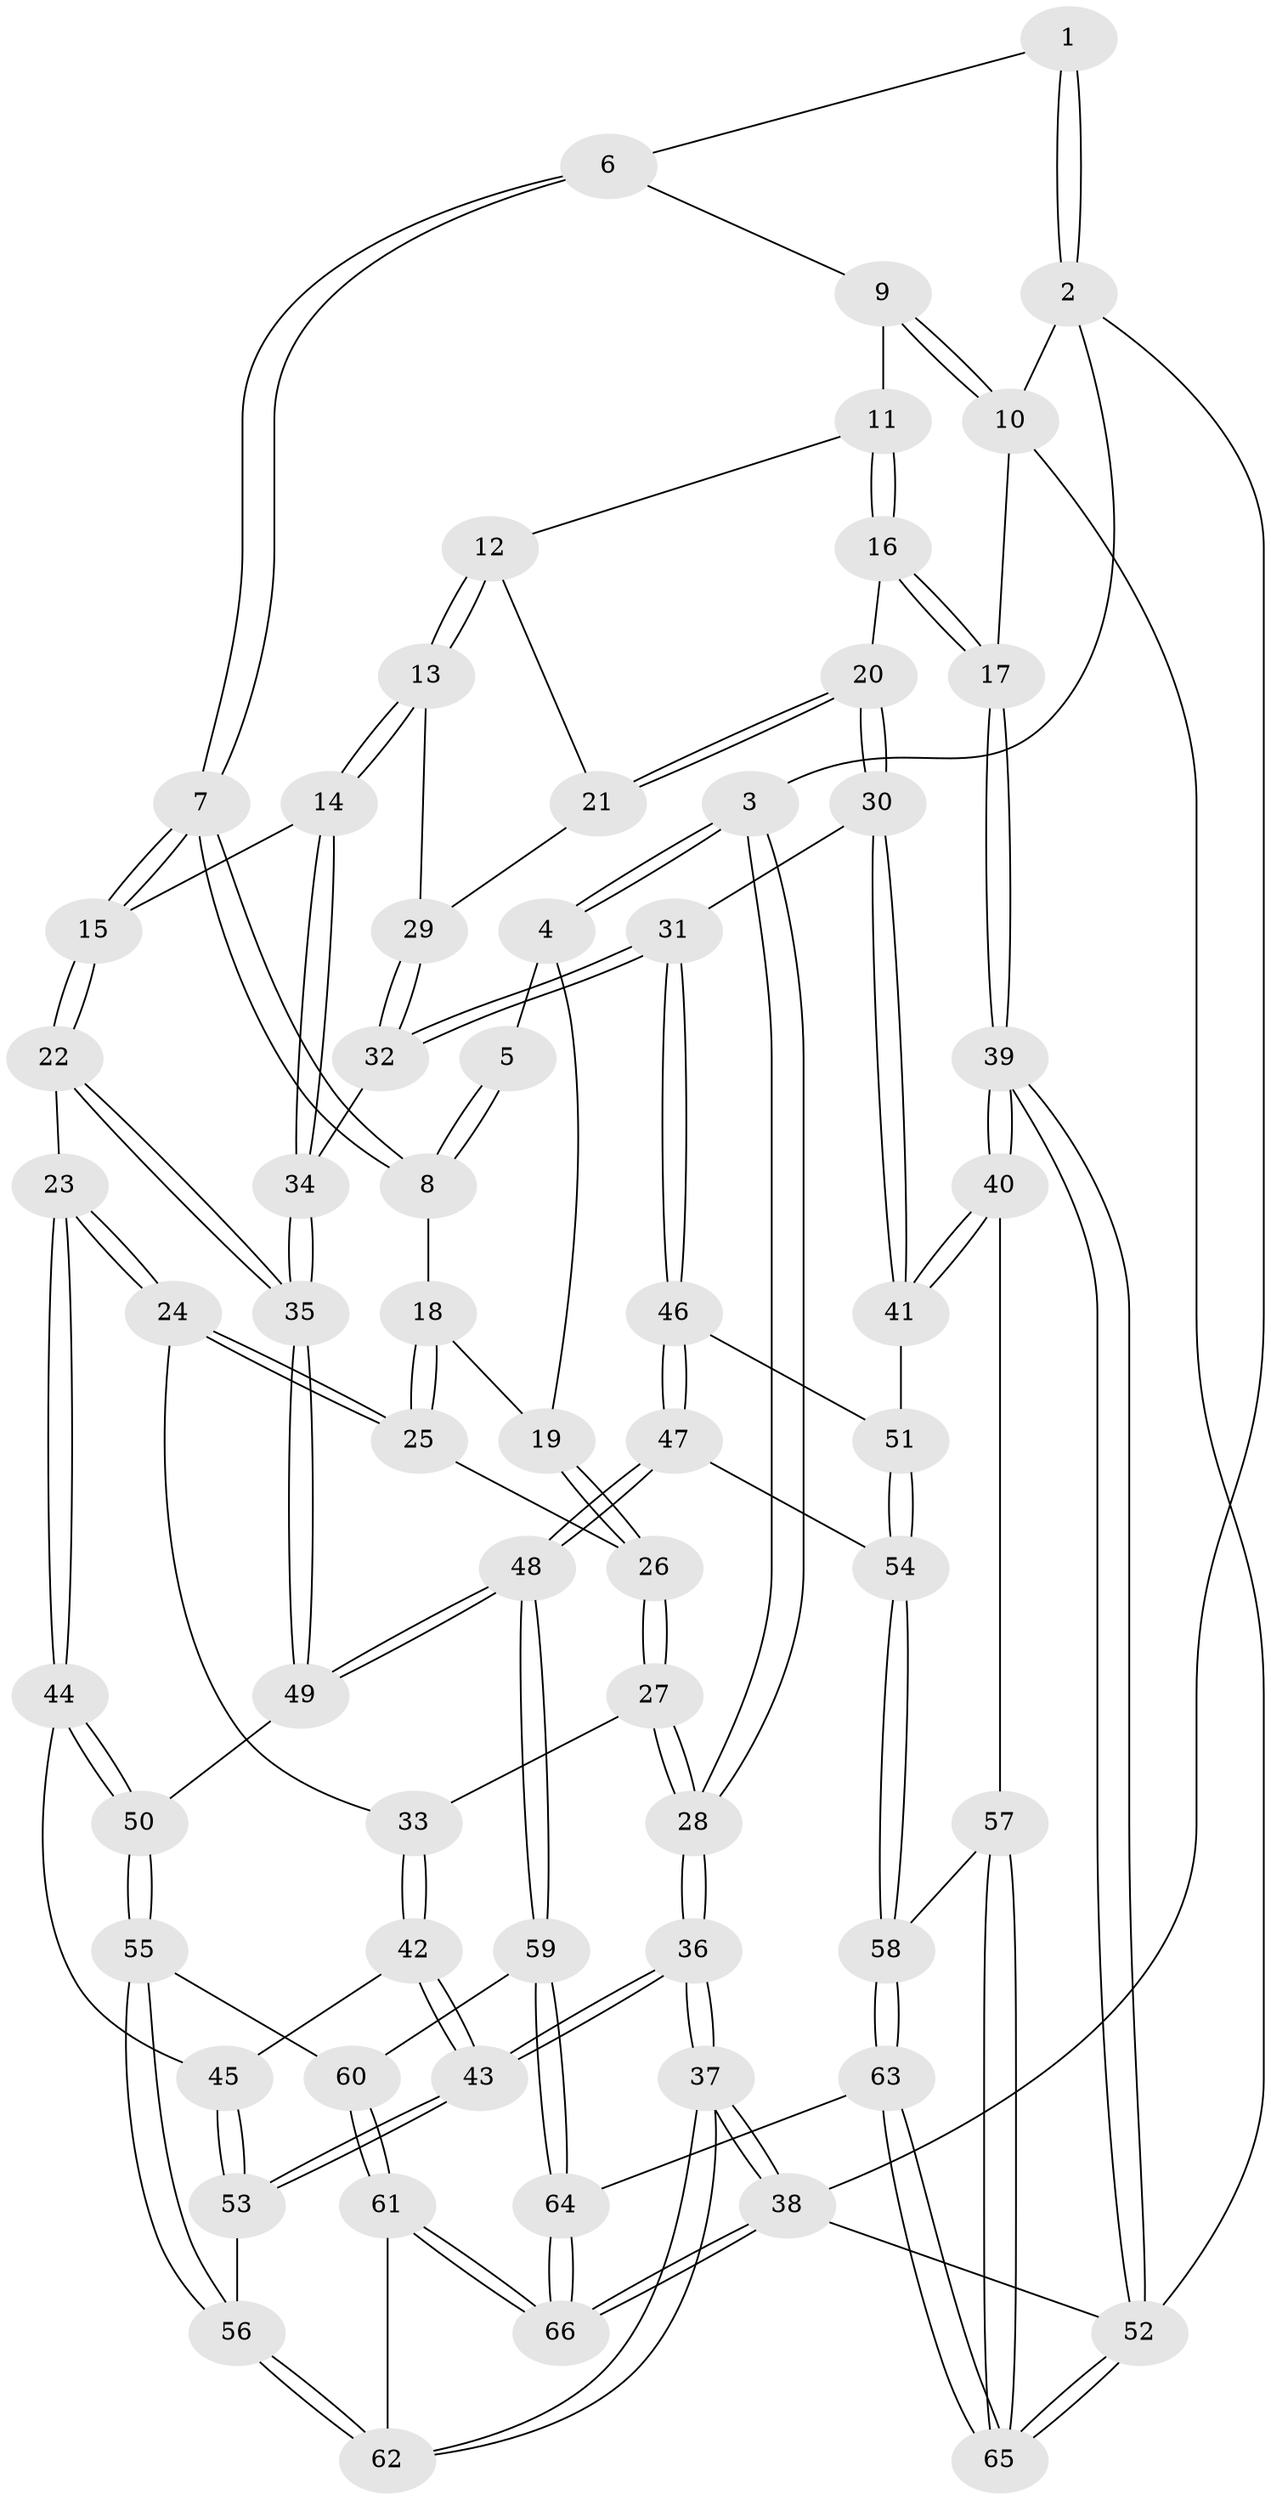 // coarse degree distribution, {4: 0.43243243243243246, 5: 0.35135135135135137, 6: 0.13513513513513514, 3: 0.08108108108108109}
// Generated by graph-tools (version 1.1) at 2025/24/03/03/25 07:24:36]
// undirected, 66 vertices, 162 edges
graph export_dot {
graph [start="1"]
  node [color=gray90,style=filled];
  1 [pos="+0.5814977619711535+0"];
  2 [pos="+0+0"];
  3 [pos="+0+0"];
  4 [pos="+0.09321795796715589+0.06736329491015713"];
  5 [pos="+0.37477242603483596+0.08802962086315276"];
  6 [pos="+0.6984861028801446+0"];
  7 [pos="+0.4724179913590189+0.27735302229790687"];
  8 [pos="+0.3917073426972642+0.2259898165988234"];
  9 [pos="+0.7009089303808385+0"];
  10 [pos="+1+0"];
  11 [pos="+0.745380467586141+0.13410452384782523"];
  12 [pos="+0.7373140836305179+0.18493688429409186"];
  13 [pos="+0.5676536380071415+0.3779789212432472"];
  14 [pos="+0.5459439201162062+0.38290306840068455"];
  15 [pos="+0.49421927204417093+0.3705634018769405"];
  16 [pos="+1+0.3554304032943977"];
  17 [pos="+1+0.33429133912757303"];
  18 [pos="+0.2605241204475235+0.22423363275383662"];
  19 [pos="+0.17383743602766852+0.18277275994016567"];
  20 [pos="+0.8975083802261746+0.40974094223931606"];
  21 [pos="+0.7890159001484789+0.37288239559209935"];
  22 [pos="+0.43802382785812777+0.42333228757266395"];
  23 [pos="+0.3724862766235617+0.4708632037899229"];
  24 [pos="+0.34429616639368865+0.4499423916716975"];
  25 [pos="+0.3002350218397467+0.4107214823267261"];
  26 [pos="+0.15634335224665466+0.36581604289369274"];
  27 [pos="+0.0610550126049283+0.44821567095198966"];
  28 [pos="+0+0.42818110421656075"];
  29 [pos="+0.7165581287164289+0.3991353327010961"];
  30 [pos="+0.8487465733935506+0.5342763229123181"];
  31 [pos="+0.7874471813934791+0.5673362144658004"];
  32 [pos="+0.7197956065070905+0.5316450846616477"];
  33 [pos="+0.07774969724390626+0.4646890753160106"];
  34 [pos="+0.6297125858259748+0.5518105095074082"];
  35 [pos="+0.5961544859185363+0.6549881222223317"];
  36 [pos="+0+0.781865930501225"];
  37 [pos="+0+0.8559340432849851"];
  38 [pos="+0+1"];
  39 [pos="+1+0.7046059572799058"];
  40 [pos="+1+0.7176897200778847"];
  41 [pos="+0.9589185763059646+0.6696956666112471"];
  42 [pos="+0.15082031099457696+0.553450514325346"];
  43 [pos="+0+0.7619706831393501"];
  44 [pos="+0.3342859831553946+0.5917232539975122"];
  45 [pos="+0.22300026732396835+0.6018047178944028"];
  46 [pos="+0.763835247199426+0.6513455558559029"];
  47 [pos="+0.6901499252561147+0.7508432527353824"];
  48 [pos="+0.6542239801975038+0.7513741214001206"];
  49 [pos="+0.5945604254569427+0.6661404936785238"];
  50 [pos="+0.3615023769697856+0.6388063573797187"];
  51 [pos="+0.9055751530083922+0.6785790453133965"];
  52 [pos="+1+1"];
  53 [pos="+0.12684193782611353+0.7254056604866619"];
  54 [pos="+0.7463541257472635+0.7856786780078671"];
  55 [pos="+0.3606358973420318+0.6713013285479453"];
  56 [pos="+0.19916540937210755+0.8091246993814154"];
  57 [pos="+0.8781127090951033+0.8525478371077976"];
  58 [pos="+0.8126107759460044+0.8479161256212511"];
  59 [pos="+0.5496967336698549+0.887413931486844"];
  60 [pos="+0.38172741063999627+0.7570266631395894"];
  61 [pos="+0.2643197455668839+0.9458823707740209"];
  62 [pos="+0.20929528420127957+0.862039859071884"];
  63 [pos="+0.6611991641966114+1"];
  64 [pos="+0.516432765272876+1"];
  65 [pos="+1+1"];
  66 [pos="+0.29195367609740835+1"];
  1 -- 2;
  1 -- 2;
  1 -- 6;
  2 -- 3;
  2 -- 10;
  2 -- 38;
  3 -- 4;
  3 -- 4;
  3 -- 28;
  3 -- 28;
  4 -- 5;
  4 -- 19;
  5 -- 8;
  5 -- 8;
  6 -- 7;
  6 -- 7;
  6 -- 9;
  7 -- 8;
  7 -- 8;
  7 -- 15;
  7 -- 15;
  8 -- 18;
  9 -- 10;
  9 -- 10;
  9 -- 11;
  10 -- 17;
  10 -- 52;
  11 -- 12;
  11 -- 16;
  11 -- 16;
  12 -- 13;
  12 -- 13;
  12 -- 21;
  13 -- 14;
  13 -- 14;
  13 -- 29;
  14 -- 15;
  14 -- 34;
  14 -- 34;
  15 -- 22;
  15 -- 22;
  16 -- 17;
  16 -- 17;
  16 -- 20;
  17 -- 39;
  17 -- 39;
  18 -- 19;
  18 -- 25;
  18 -- 25;
  19 -- 26;
  19 -- 26;
  20 -- 21;
  20 -- 21;
  20 -- 30;
  20 -- 30;
  21 -- 29;
  22 -- 23;
  22 -- 35;
  22 -- 35;
  23 -- 24;
  23 -- 24;
  23 -- 44;
  23 -- 44;
  24 -- 25;
  24 -- 25;
  24 -- 33;
  25 -- 26;
  26 -- 27;
  26 -- 27;
  27 -- 28;
  27 -- 28;
  27 -- 33;
  28 -- 36;
  28 -- 36;
  29 -- 32;
  29 -- 32;
  30 -- 31;
  30 -- 41;
  30 -- 41;
  31 -- 32;
  31 -- 32;
  31 -- 46;
  31 -- 46;
  32 -- 34;
  33 -- 42;
  33 -- 42;
  34 -- 35;
  34 -- 35;
  35 -- 49;
  35 -- 49;
  36 -- 37;
  36 -- 37;
  36 -- 43;
  36 -- 43;
  37 -- 38;
  37 -- 38;
  37 -- 62;
  37 -- 62;
  38 -- 66;
  38 -- 66;
  38 -- 52;
  39 -- 40;
  39 -- 40;
  39 -- 52;
  39 -- 52;
  40 -- 41;
  40 -- 41;
  40 -- 57;
  41 -- 51;
  42 -- 43;
  42 -- 43;
  42 -- 45;
  43 -- 53;
  43 -- 53;
  44 -- 45;
  44 -- 50;
  44 -- 50;
  45 -- 53;
  45 -- 53;
  46 -- 47;
  46 -- 47;
  46 -- 51;
  47 -- 48;
  47 -- 48;
  47 -- 54;
  48 -- 49;
  48 -- 49;
  48 -- 59;
  48 -- 59;
  49 -- 50;
  50 -- 55;
  50 -- 55;
  51 -- 54;
  51 -- 54;
  52 -- 65;
  52 -- 65;
  53 -- 56;
  54 -- 58;
  54 -- 58;
  55 -- 56;
  55 -- 56;
  55 -- 60;
  56 -- 62;
  56 -- 62;
  57 -- 58;
  57 -- 65;
  57 -- 65;
  58 -- 63;
  58 -- 63;
  59 -- 60;
  59 -- 64;
  59 -- 64;
  60 -- 61;
  60 -- 61;
  61 -- 62;
  61 -- 66;
  61 -- 66;
  63 -- 64;
  63 -- 65;
  63 -- 65;
  64 -- 66;
  64 -- 66;
}
